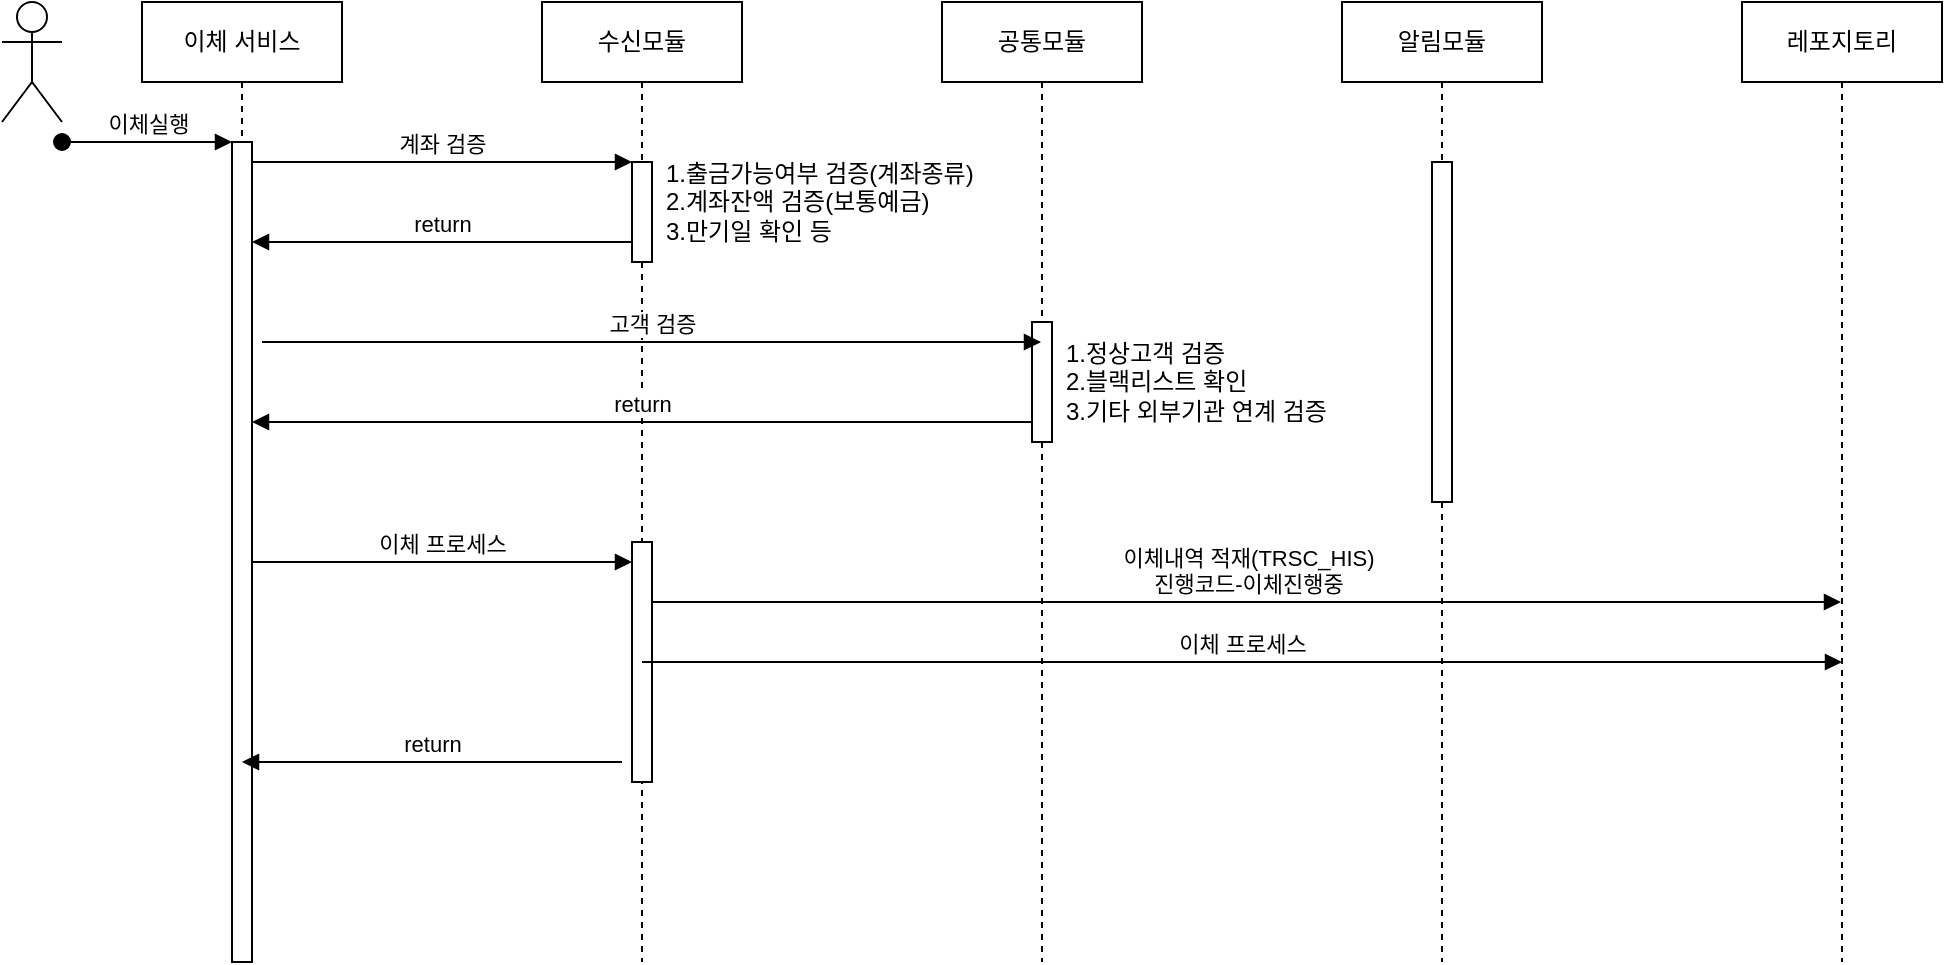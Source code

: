 <mxfile version="24.8.4">
  <diagram name="Page-1" id="2YBvvXClWsGukQMizWep">
    <mxGraphModel dx="1674" dy="746" grid="1" gridSize="10" guides="1" tooltips="1" connect="1" arrows="1" fold="1" page="1" pageScale="1" pageWidth="850" pageHeight="1100" background="#ffffff" math="0" shadow="0">
      <root>
        <mxCell id="0" />
        <mxCell id="1" parent="0" />
        <mxCell id="aM9ryv3xv72pqoxQDRHE-1" value="이체 서비스" style="shape=umlLifeline;perimeter=lifelinePerimeter;whiteSpace=wrap;html=1;container=0;dropTarget=0;collapsible=0;recursiveResize=0;outlineConnect=0;portConstraint=eastwest;newEdgeStyle={&quot;edgeStyle&quot;:&quot;elbowEdgeStyle&quot;,&quot;elbow&quot;:&quot;vertical&quot;,&quot;curved&quot;:0,&quot;rounded&quot;:0};" parent="1" vertex="1">
          <mxGeometry x="80" y="40" width="100" height="480" as="geometry" />
        </mxCell>
        <mxCell id="aM9ryv3xv72pqoxQDRHE-2" value="" style="html=1;points=[];perimeter=orthogonalPerimeter;outlineConnect=0;targetShapes=umlLifeline;portConstraint=eastwest;newEdgeStyle={&quot;edgeStyle&quot;:&quot;elbowEdgeStyle&quot;,&quot;elbow&quot;:&quot;vertical&quot;,&quot;curved&quot;:0,&quot;rounded&quot;:0};" parent="aM9ryv3xv72pqoxQDRHE-1" vertex="1">
          <mxGeometry x="45" y="70" width="10" height="410" as="geometry" />
        </mxCell>
        <mxCell id="aM9ryv3xv72pqoxQDRHE-3" value="이체실행" style="html=1;verticalAlign=bottom;startArrow=oval;endArrow=block;startSize=8;edgeStyle=elbowEdgeStyle;elbow=vertical;curved=0;rounded=0;" parent="aM9ryv3xv72pqoxQDRHE-1" target="aM9ryv3xv72pqoxQDRHE-2" edge="1">
          <mxGeometry relative="1" as="geometry">
            <mxPoint x="-40" y="70" as="sourcePoint" />
          </mxGeometry>
        </mxCell>
        <mxCell id="aM9ryv3xv72pqoxQDRHE-5" value="수신모듈" style="shape=umlLifeline;perimeter=lifelinePerimeter;whiteSpace=wrap;html=1;container=0;dropTarget=0;collapsible=0;recursiveResize=0;outlineConnect=0;portConstraint=eastwest;newEdgeStyle={&quot;edgeStyle&quot;:&quot;elbowEdgeStyle&quot;,&quot;elbow&quot;:&quot;vertical&quot;,&quot;curved&quot;:0,&quot;rounded&quot;:0};" parent="1" vertex="1">
          <mxGeometry x="280" y="40" width="100" height="480" as="geometry" />
        </mxCell>
        <mxCell id="aM9ryv3xv72pqoxQDRHE-6" value="" style="html=1;points=[];perimeter=orthogonalPerimeter;outlineConnect=0;targetShapes=umlLifeline;portConstraint=eastwest;newEdgeStyle={&quot;edgeStyle&quot;:&quot;elbowEdgeStyle&quot;,&quot;elbow&quot;:&quot;vertical&quot;,&quot;curved&quot;:0,&quot;rounded&quot;:0};" parent="aM9ryv3xv72pqoxQDRHE-5" vertex="1">
          <mxGeometry x="45" y="80" width="10" height="50" as="geometry" />
        </mxCell>
        <mxCell id="wWB3ccr9Y3mbF4L6saMw-12" value="" style="html=1;points=[];perimeter=orthogonalPerimeter;outlineConnect=0;targetShapes=umlLifeline;portConstraint=eastwest;newEdgeStyle={&quot;edgeStyle&quot;:&quot;elbowEdgeStyle&quot;,&quot;elbow&quot;:&quot;vertical&quot;,&quot;curved&quot;:0,&quot;rounded&quot;:0};" vertex="1" parent="aM9ryv3xv72pqoxQDRHE-5">
          <mxGeometry x="45" y="270" width="10" height="120" as="geometry" />
        </mxCell>
        <mxCell id="aM9ryv3xv72pqoxQDRHE-7" value="계좌 검증" style="html=1;verticalAlign=bottom;endArrow=block;edgeStyle=elbowEdgeStyle;elbow=vertical;curved=0;rounded=0;" parent="1" source="aM9ryv3xv72pqoxQDRHE-2" target="aM9ryv3xv72pqoxQDRHE-6" edge="1">
          <mxGeometry relative="1" as="geometry">
            <mxPoint x="275" y="130" as="sourcePoint" />
            <Array as="points">
              <mxPoint x="260" y="120" />
            </Array>
            <mxPoint as="offset" />
          </mxGeometry>
        </mxCell>
        <mxCell id="aM9ryv3xv72pqoxQDRHE-9" value="return" style="html=1;verticalAlign=bottom;endArrow=block;edgeStyle=elbowEdgeStyle;elbow=vertical;curved=0;rounded=0;" parent="1" source="aM9ryv3xv72pqoxQDRHE-6" target="aM9ryv3xv72pqoxQDRHE-2" edge="1">
          <mxGeometry relative="1" as="geometry">
            <mxPoint x="255" y="160" as="sourcePoint" />
            <Array as="points">
              <mxPoint x="270" y="160" />
            </Array>
            <mxPoint x="140" y="160" as="targetPoint" />
          </mxGeometry>
        </mxCell>
        <mxCell id="7ABqUD8M8o28JcpTFlhN-1" value="공통모듈" style="shape=umlLifeline;perimeter=lifelinePerimeter;whiteSpace=wrap;html=1;container=0;dropTarget=0;collapsible=0;recursiveResize=0;outlineConnect=0;portConstraint=eastwest;newEdgeStyle={&quot;edgeStyle&quot;:&quot;elbowEdgeStyle&quot;,&quot;elbow&quot;:&quot;vertical&quot;,&quot;curved&quot;:0,&quot;rounded&quot;:0};" parent="1" vertex="1">
          <mxGeometry x="480" y="40" width="100" height="480" as="geometry" />
        </mxCell>
        <mxCell id="7ABqUD8M8o28JcpTFlhN-2" value="" style="html=1;points=[];perimeter=orthogonalPerimeter;outlineConnect=0;targetShapes=umlLifeline;portConstraint=eastwest;newEdgeStyle={&quot;edgeStyle&quot;:&quot;elbowEdgeStyle&quot;,&quot;elbow&quot;:&quot;vertical&quot;,&quot;curved&quot;:0,&quot;rounded&quot;:0};" parent="7ABqUD8M8o28JcpTFlhN-1" vertex="1">
          <mxGeometry x="45" y="160" width="10" height="60" as="geometry" />
        </mxCell>
        <mxCell id="7ABqUD8M8o28JcpTFlhN-3" value="알림모듈" style="shape=umlLifeline;perimeter=lifelinePerimeter;whiteSpace=wrap;html=1;container=0;dropTarget=0;collapsible=0;recursiveResize=0;outlineConnect=0;portConstraint=eastwest;newEdgeStyle={&quot;edgeStyle&quot;:&quot;elbowEdgeStyle&quot;,&quot;elbow&quot;:&quot;vertical&quot;,&quot;curved&quot;:0,&quot;rounded&quot;:0};" parent="1" vertex="1">
          <mxGeometry x="680" y="40" width="100" height="480" as="geometry" />
        </mxCell>
        <mxCell id="7ABqUD8M8o28JcpTFlhN-4" value="" style="html=1;points=[];perimeter=orthogonalPerimeter;outlineConnect=0;targetShapes=umlLifeline;portConstraint=eastwest;newEdgeStyle={&quot;edgeStyle&quot;:&quot;elbowEdgeStyle&quot;,&quot;elbow&quot;:&quot;vertical&quot;,&quot;curved&quot;:0,&quot;rounded&quot;:0};" parent="7ABqUD8M8o28JcpTFlhN-3" vertex="1">
          <mxGeometry x="45" y="80" width="10" height="170" as="geometry" />
        </mxCell>
        <mxCell id="7ABqUD8M8o28JcpTFlhN-5" value="레포지토리" style="shape=umlLifeline;perimeter=lifelinePerimeter;whiteSpace=wrap;html=1;container=0;dropTarget=0;collapsible=0;recursiveResize=0;outlineConnect=0;portConstraint=eastwest;newEdgeStyle={&quot;edgeStyle&quot;:&quot;elbowEdgeStyle&quot;,&quot;elbow&quot;:&quot;vertical&quot;,&quot;curved&quot;:0,&quot;rounded&quot;:0};" parent="1" vertex="1">
          <mxGeometry x="880" y="40" width="100" height="480" as="geometry" />
        </mxCell>
        <mxCell id="wWB3ccr9Y3mbF4L6saMw-11" value="" style="shape=umlActor;verticalLabelPosition=bottom;verticalAlign=top;html=1;outlineConnect=0;" vertex="1" parent="1">
          <mxGeometry x="10" y="40" width="30" height="60" as="geometry" />
        </mxCell>
        <mxCell id="wWB3ccr9Y3mbF4L6saMw-14" value="&lt;div style=&quot;&quot;&gt;&lt;span style=&quot;background-color: initial;&quot;&gt;1.출금가능여부 검증(계좌종류)&lt;/span&gt;&lt;/div&gt;&lt;div style=&quot;&quot;&gt;&lt;span style=&quot;background-color: initial;&quot;&gt;2.계좌잔액 검증(보통예금)&lt;/span&gt;&lt;/div&gt;&lt;div style=&quot;&quot;&gt;&lt;span style=&quot;background-color: initial;&quot;&gt;3.만기일 확인 등&lt;/span&gt;&lt;/div&gt;" style="text;html=1;align=left;verticalAlign=middle;resizable=0;points=[];autosize=1;strokeColor=none;fillColor=none;" vertex="1" parent="1">
          <mxGeometry x="340" y="110" width="190" height="60" as="geometry" />
        </mxCell>
        <mxCell id="wWB3ccr9Y3mbF4L6saMw-16" value="고객 검증" style="html=1;verticalAlign=bottom;endArrow=block;edgeStyle=elbowEdgeStyle;elbow=vertical;curved=0;rounded=0;" edge="1" parent="1" target="7ABqUD8M8o28JcpTFlhN-1">
          <mxGeometry relative="1" as="geometry">
            <mxPoint x="140" y="210" as="sourcePoint" />
            <Array as="points">
              <mxPoint x="265" y="210" />
            </Array>
            <mxPoint x="490" y="210" as="targetPoint" />
            <mxPoint as="offset" />
          </mxGeometry>
        </mxCell>
        <mxCell id="wWB3ccr9Y3mbF4L6saMw-17" value="return" style="html=1;verticalAlign=bottom;endArrow=block;edgeStyle=elbowEdgeStyle;elbow=vertical;curved=0;rounded=0;" edge="1" parent="1" target="aM9ryv3xv72pqoxQDRHE-2">
          <mxGeometry relative="1" as="geometry">
            <mxPoint x="525" y="250" as="sourcePoint" />
            <Array as="points">
              <mxPoint x="470" y="250" />
            </Array>
            <mxPoint x="160" y="250" as="targetPoint" />
          </mxGeometry>
        </mxCell>
        <mxCell id="wWB3ccr9Y3mbF4L6saMw-18" value="&lt;div style=&quot;&quot;&gt;&lt;span style=&quot;background-color: initial;&quot;&gt;1.정상고객 검증&lt;/span&gt;&lt;/div&gt;&lt;div style=&quot;&quot;&gt;&lt;span style=&quot;background-color: initial;&quot;&gt;2.블랙리스트 확인&lt;/span&gt;&lt;/div&gt;&lt;div style=&quot;&quot;&gt;&lt;span style=&quot;background-color: initial;&quot;&gt;3.기타 외부기관 연계 검증&lt;/span&gt;&lt;/div&gt;" style="text;html=1;align=left;verticalAlign=middle;resizable=0;points=[];autosize=1;strokeColor=none;fillColor=none;" vertex="1" parent="1">
          <mxGeometry x="540" y="200" width="160" height="60" as="geometry" />
        </mxCell>
        <mxCell id="wWB3ccr9Y3mbF4L6saMw-19" value="이체 프로세스" style="html=1;verticalAlign=bottom;endArrow=block;edgeStyle=elbowEdgeStyle;elbow=vertical;curved=0;rounded=0;" edge="1" parent="1" source="aM9ryv3xv72pqoxQDRHE-2" target="wWB3ccr9Y3mbF4L6saMw-12">
          <mxGeometry relative="1" as="geometry">
            <mxPoint x="140" y="320" as="sourcePoint" />
            <Array as="points">
              <mxPoint x="265" y="320" />
            </Array>
            <mxPoint x="310" y="320" as="targetPoint" />
            <mxPoint as="offset" />
          </mxGeometry>
        </mxCell>
        <mxCell id="wWB3ccr9Y3mbF4L6saMw-21" value="return" style="html=1;verticalAlign=bottom;endArrow=block;edgeStyle=elbowEdgeStyle;elbow=vertical;curved=0;rounded=0;" edge="1" parent="1">
          <mxGeometry relative="1" as="geometry">
            <mxPoint x="320" y="420" as="sourcePoint" />
            <Array as="points">
              <mxPoint x="265" y="420" />
            </Array>
            <mxPoint x="130" y="420" as="targetPoint" />
          </mxGeometry>
        </mxCell>
        <mxCell id="wWB3ccr9Y3mbF4L6saMw-23" value="이체내역 적재(TRSC_HIS)&lt;div&gt;진행코드-이체진행중&lt;/div&gt;" style="html=1;verticalAlign=bottom;endArrow=block;edgeStyle=elbowEdgeStyle;elbow=vertical;curved=0;rounded=0;" edge="1" parent="1" source="wWB3ccr9Y3mbF4L6saMw-12" target="7ABqUD8M8o28JcpTFlhN-5">
          <mxGeometry relative="1" as="geometry">
            <mxPoint x="340" y="340" as="sourcePoint" />
            <Array as="points">
              <mxPoint x="470" y="340" />
            </Array>
            <mxPoint x="530" y="340" as="targetPoint" />
            <mxPoint as="offset" />
          </mxGeometry>
        </mxCell>
        <mxCell id="wWB3ccr9Y3mbF4L6saMw-24" value="이체 프로세스" style="html=1;verticalAlign=bottom;endArrow=block;edgeStyle=elbowEdgeStyle;elbow=vertical;curved=0;rounded=0;exitX=0.5;exitY=0.5;exitDx=0;exitDy=0;exitPerimeter=0;" edge="1" parent="1" source="wWB3ccr9Y3mbF4L6saMw-12">
          <mxGeometry relative="1" as="geometry">
            <mxPoint x="340" y="370" as="sourcePoint" />
            <Array as="points">
              <mxPoint x="470" y="370" />
            </Array>
            <mxPoint x="930" y="370" as="targetPoint" />
            <mxPoint as="offset" />
          </mxGeometry>
        </mxCell>
      </root>
    </mxGraphModel>
  </diagram>
</mxfile>
